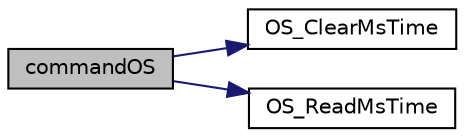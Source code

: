 digraph "commandOS"
{
 // LATEX_PDF_SIZE
  edge [fontname="Helvetica",fontsize="10",labelfontname="Helvetica",labelfontsize="10"];
  node [fontname="Helvetica",fontsize="10",shape=record];
  rankdir="LR";
  Node1 [label="commandOS",height=0.2,width=0.4,color="black", fillcolor="grey75", style="filled", fontcolor="black",tooltip=" "];
  Node1 -> Node2 [color="midnightblue",fontsize="10",style="solid",fontname="Helvetica"];
  Node2 [label="OS_ClearMsTime",height=0.2,width=0.4,color="black", fillcolor="white", style="filled",URL="$_o_s_8c.html#ace6ec4b7947542f7d7ff3104d8c759bd",tooltip=" "];
  Node1 -> Node3 [color="midnightblue",fontsize="10",style="solid",fontname="Helvetica"];
  Node3 [label="OS_ReadMsTime",height=0.2,width=0.4,color="black", fillcolor="white", style="filled",URL="$_o_s_8c.html#a866f6e5e80d65996a8411092f8a94524",tooltip=" "];
}
